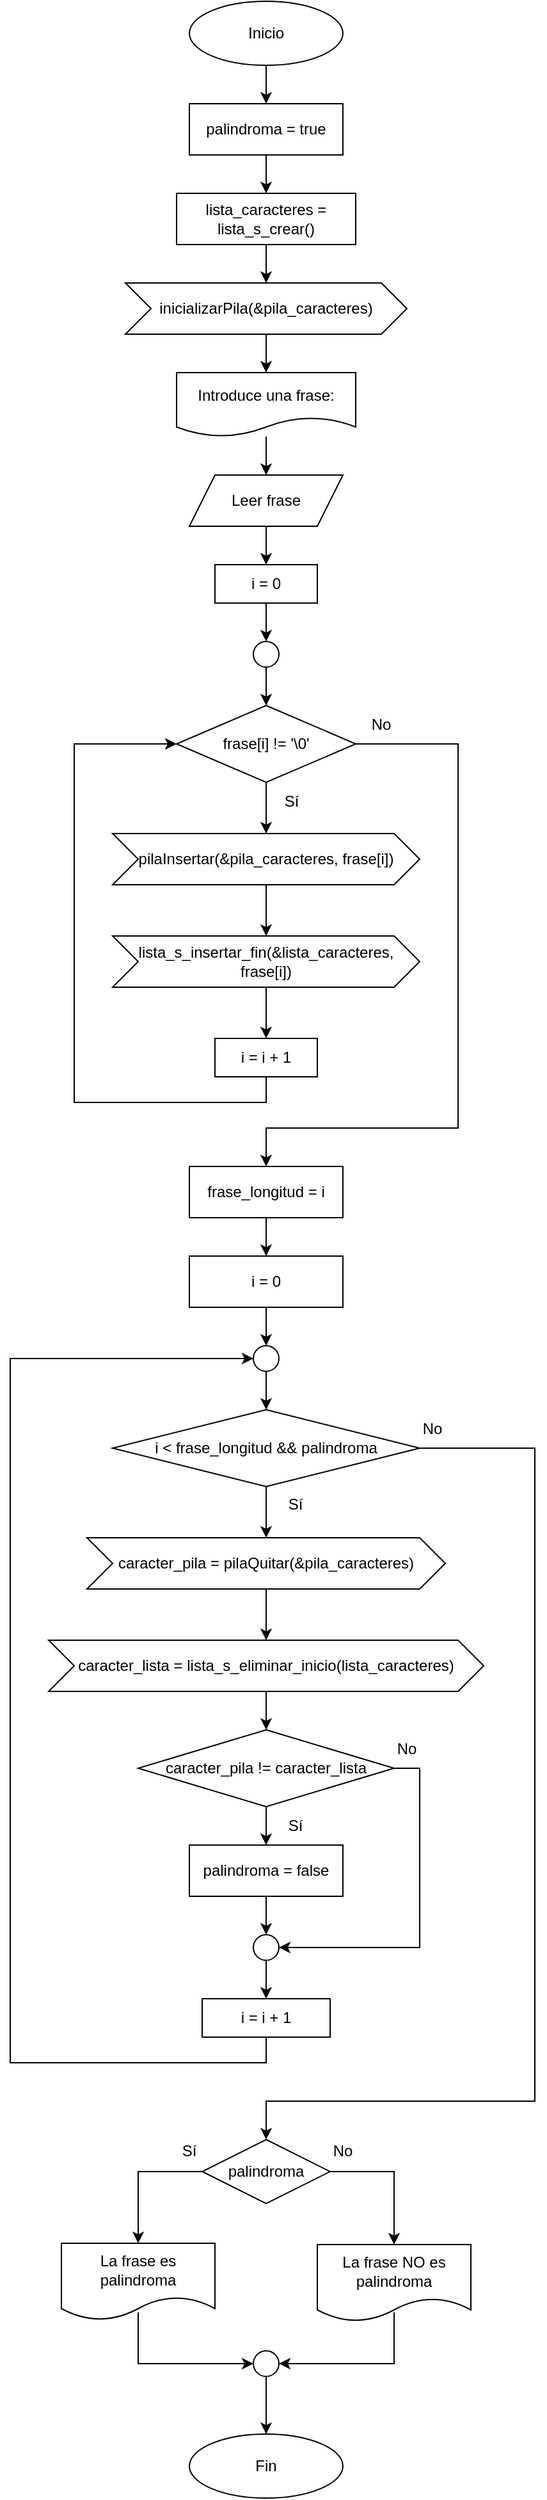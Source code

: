 <mxfile version="26.0.16">
  <diagram id="C5RBs43oDa-KdzZeNtuy" name="Page-1">
    <mxGraphModel dx="1707" dy="480" grid="1" gridSize="10" guides="1" tooltips="1" connect="1" arrows="1" fold="1" page="1" pageScale="1" pageWidth="827" pageHeight="1169" math="0" shadow="0">
      <root>
        <mxCell id="WIyWlLk6GJQsqaUBKTNV-0" />
        <mxCell id="WIyWlLk6GJQsqaUBKTNV-1" parent="WIyWlLk6GJQsqaUBKTNV-0" />
        <mxCell id="9-k6hcQuwtIzpMs6rGox-2" style="edgeStyle=orthogonalEdgeStyle;rounded=0;orthogonalLoop=1;jettySize=auto;html=1;exitX=0.5;exitY=1;exitDx=0;exitDy=0;entryX=0.5;entryY=0;entryDx=0;entryDy=0;" edge="1" parent="WIyWlLk6GJQsqaUBKTNV-1" source="9-k6hcQuwtIzpMs6rGox-0" target="9-k6hcQuwtIzpMs6rGox-1">
          <mxGeometry relative="1" as="geometry" />
        </mxCell>
        <mxCell id="9-k6hcQuwtIzpMs6rGox-0" value="Inicio" style="ellipse;whiteSpace=wrap;html=1;" vertex="1" parent="WIyWlLk6GJQsqaUBKTNV-1">
          <mxGeometry x="120" y="60" width="120" height="50" as="geometry" />
        </mxCell>
        <mxCell id="9-k6hcQuwtIzpMs6rGox-4" style="edgeStyle=orthogonalEdgeStyle;rounded=0;orthogonalLoop=1;jettySize=auto;html=1;exitX=0.5;exitY=1;exitDx=0;exitDy=0;entryX=0.5;entryY=0;entryDx=0;entryDy=0;" edge="1" parent="WIyWlLk6GJQsqaUBKTNV-1" source="9-k6hcQuwtIzpMs6rGox-1" target="9-k6hcQuwtIzpMs6rGox-3">
          <mxGeometry relative="1" as="geometry" />
        </mxCell>
        <mxCell id="9-k6hcQuwtIzpMs6rGox-1" value="palindroma = true" style="rounded=0;whiteSpace=wrap;html=1;" vertex="1" parent="WIyWlLk6GJQsqaUBKTNV-1">
          <mxGeometry x="120" y="140" width="120" height="40" as="geometry" />
        </mxCell>
        <mxCell id="9-k6hcQuwtIzpMs6rGox-8" style="edgeStyle=orthogonalEdgeStyle;rounded=0;orthogonalLoop=1;jettySize=auto;html=1;exitX=0.5;exitY=1;exitDx=0;exitDy=0;entryX=0.5;entryY=0;entryDx=0;entryDy=0;" edge="1" parent="WIyWlLk6GJQsqaUBKTNV-1" source="9-k6hcQuwtIzpMs6rGox-3" target="9-k6hcQuwtIzpMs6rGox-7">
          <mxGeometry relative="1" as="geometry" />
        </mxCell>
        <mxCell id="9-k6hcQuwtIzpMs6rGox-3" value="lista_caracteres = lista_s_crear()" style="rounded=0;whiteSpace=wrap;html=1;" vertex="1" parent="WIyWlLk6GJQsqaUBKTNV-1">
          <mxGeometry x="110" y="210" width="140" height="40" as="geometry" />
        </mxCell>
        <mxCell id="9-k6hcQuwtIzpMs6rGox-14" style="edgeStyle=orthogonalEdgeStyle;rounded=0;orthogonalLoop=1;jettySize=auto;html=1;exitX=0.5;exitY=1;exitDx=0;exitDy=0;" edge="1" parent="WIyWlLk6GJQsqaUBKTNV-1" source="9-k6hcQuwtIzpMs6rGox-7" target="9-k6hcQuwtIzpMs6rGox-12">
          <mxGeometry relative="1" as="geometry" />
        </mxCell>
        <mxCell id="9-k6hcQuwtIzpMs6rGox-7" value="inicializarPila(&amp;amp;pila_caracteres)" style="shape=step;perimeter=stepPerimeter;whiteSpace=wrap;html=1;fixedSize=1;" vertex="1" parent="WIyWlLk6GJQsqaUBKTNV-1">
          <mxGeometry x="70" y="280" width="220" height="40" as="geometry" />
        </mxCell>
        <mxCell id="9-k6hcQuwtIzpMs6rGox-19" style="edgeStyle=orthogonalEdgeStyle;rounded=0;orthogonalLoop=1;jettySize=auto;html=1;exitX=0.5;exitY=1;exitDx=0;exitDy=0;entryX=0.5;entryY=0;entryDx=0;entryDy=0;" edge="1" parent="WIyWlLk6GJQsqaUBKTNV-1" source="9-k6hcQuwtIzpMs6rGox-11" target="9-k6hcQuwtIzpMs6rGox-18">
          <mxGeometry relative="1" as="geometry" />
        </mxCell>
        <mxCell id="9-k6hcQuwtIzpMs6rGox-11" value="Leer frase" style="shape=parallelogram;perimeter=parallelogramPerimeter;whiteSpace=wrap;html=1;fixedSize=1;" vertex="1" parent="WIyWlLk6GJQsqaUBKTNV-1">
          <mxGeometry x="120" y="430" width="120" height="40" as="geometry" />
        </mxCell>
        <mxCell id="9-k6hcQuwtIzpMs6rGox-16" style="edgeStyle=orthogonalEdgeStyle;rounded=0;orthogonalLoop=1;jettySize=auto;html=1;entryX=0.5;entryY=0;entryDx=0;entryDy=0;" edge="1" parent="WIyWlLk6GJQsqaUBKTNV-1" source="9-k6hcQuwtIzpMs6rGox-12" target="9-k6hcQuwtIzpMs6rGox-11">
          <mxGeometry relative="1" as="geometry" />
        </mxCell>
        <mxCell id="9-k6hcQuwtIzpMs6rGox-12" value="Introduce una frase:" style="shape=document;whiteSpace=wrap;html=1;boundedLbl=1;" vertex="1" parent="WIyWlLk6GJQsqaUBKTNV-1">
          <mxGeometry x="110" y="350" width="140" height="50" as="geometry" />
        </mxCell>
        <mxCell id="9-k6hcQuwtIzpMs6rGox-28" style="edgeStyle=orthogonalEdgeStyle;rounded=0;orthogonalLoop=1;jettySize=auto;html=1;exitX=0.5;exitY=1;exitDx=0;exitDy=0;entryX=0.5;entryY=0;entryDx=0;entryDy=0;" edge="1" parent="WIyWlLk6GJQsqaUBKTNV-1" source="9-k6hcQuwtIzpMs6rGox-17" target="9-k6hcQuwtIzpMs6rGox-22">
          <mxGeometry relative="1" as="geometry" />
        </mxCell>
        <mxCell id="9-k6hcQuwtIzpMs6rGox-17" value="" style="ellipse;whiteSpace=wrap;html=1;aspect=fixed;" vertex="1" parent="WIyWlLk6GJQsqaUBKTNV-1">
          <mxGeometry x="170" y="560" width="20" height="20" as="geometry" />
        </mxCell>
        <mxCell id="9-k6hcQuwtIzpMs6rGox-21" style="edgeStyle=orthogonalEdgeStyle;rounded=0;orthogonalLoop=1;jettySize=auto;html=1;exitX=0.5;exitY=1;exitDx=0;exitDy=0;entryX=0.5;entryY=0;entryDx=0;entryDy=0;" edge="1" parent="WIyWlLk6GJQsqaUBKTNV-1" source="9-k6hcQuwtIzpMs6rGox-18" target="9-k6hcQuwtIzpMs6rGox-17">
          <mxGeometry relative="1" as="geometry" />
        </mxCell>
        <mxCell id="9-k6hcQuwtIzpMs6rGox-18" value="i = 0" style="rounded=0;whiteSpace=wrap;html=1;" vertex="1" parent="WIyWlLk6GJQsqaUBKTNV-1">
          <mxGeometry x="140" y="500" width="80" height="30" as="geometry" />
        </mxCell>
        <mxCell id="9-k6hcQuwtIzpMs6rGox-25" style="edgeStyle=orthogonalEdgeStyle;rounded=0;orthogonalLoop=1;jettySize=auto;html=1;exitX=0.5;exitY=1;exitDx=0;exitDy=0;entryX=0.5;entryY=0;entryDx=0;entryDy=0;" edge="1" parent="WIyWlLk6GJQsqaUBKTNV-1" source="9-k6hcQuwtIzpMs6rGox-22" target="9-k6hcQuwtIzpMs6rGox-24">
          <mxGeometry relative="1" as="geometry" />
        </mxCell>
        <mxCell id="9-k6hcQuwtIzpMs6rGox-22" value="frase[i] != &#39;\0&#39;" style="rhombus;whiteSpace=wrap;html=1;" vertex="1" parent="WIyWlLk6GJQsqaUBKTNV-1">
          <mxGeometry x="110" y="610" width="140" height="60" as="geometry" />
        </mxCell>
        <mxCell id="9-k6hcQuwtIzpMs6rGox-27" value="" style="edgeStyle=orthogonalEdgeStyle;rounded=0;orthogonalLoop=1;jettySize=auto;html=1;" edge="1" parent="WIyWlLk6GJQsqaUBKTNV-1" source="9-k6hcQuwtIzpMs6rGox-24" target="9-k6hcQuwtIzpMs6rGox-26">
          <mxGeometry relative="1" as="geometry" />
        </mxCell>
        <mxCell id="9-k6hcQuwtIzpMs6rGox-24" value="pilaInsertar(&amp;amp;pila_caracteres, frase[i])" style="shape=step;perimeter=stepPerimeter;whiteSpace=wrap;html=1;fixedSize=1;" vertex="1" parent="WIyWlLk6GJQsqaUBKTNV-1">
          <mxGeometry x="60" y="710" width="240" height="40" as="geometry" />
        </mxCell>
        <mxCell id="9-k6hcQuwtIzpMs6rGox-30" value="" style="edgeStyle=orthogonalEdgeStyle;rounded=0;orthogonalLoop=1;jettySize=auto;html=1;" edge="1" parent="WIyWlLk6GJQsqaUBKTNV-1" source="9-k6hcQuwtIzpMs6rGox-26" target="9-k6hcQuwtIzpMs6rGox-29">
          <mxGeometry relative="1" as="geometry" />
        </mxCell>
        <mxCell id="9-k6hcQuwtIzpMs6rGox-26" value="lista_s_insertar_fin(&amp;amp;lista_caracteres, frase[i])" style="shape=step;perimeter=stepPerimeter;whiteSpace=wrap;html=1;fixedSize=1;" vertex="1" parent="WIyWlLk6GJQsqaUBKTNV-1">
          <mxGeometry x="60" y="790" width="240" height="40" as="geometry" />
        </mxCell>
        <mxCell id="9-k6hcQuwtIzpMs6rGox-31" style="edgeStyle=orthogonalEdgeStyle;rounded=0;orthogonalLoop=1;jettySize=auto;html=1;exitX=0.5;exitY=1;exitDx=0;exitDy=0;entryX=0;entryY=0.5;entryDx=0;entryDy=0;" edge="1" parent="WIyWlLk6GJQsqaUBKTNV-1" source="9-k6hcQuwtIzpMs6rGox-29" target="9-k6hcQuwtIzpMs6rGox-22">
          <mxGeometry relative="1" as="geometry">
            <Array as="points">
              <mxPoint x="180" y="920" />
              <mxPoint x="30" y="920" />
              <mxPoint x="30" y="640" />
            </Array>
          </mxGeometry>
        </mxCell>
        <mxCell id="9-k6hcQuwtIzpMs6rGox-29" value="i = i + 1" style="whiteSpace=wrap;html=1;" vertex="1" parent="WIyWlLk6GJQsqaUBKTNV-1">
          <mxGeometry x="140" y="870" width="80" height="30" as="geometry" />
        </mxCell>
        <mxCell id="9-k6hcQuwtIzpMs6rGox-32" value="Sí" style="text;html=1;align=center;verticalAlign=middle;whiteSpace=wrap;rounded=0;" vertex="1" parent="WIyWlLk6GJQsqaUBKTNV-1">
          <mxGeometry x="170" y="670" width="60" height="30" as="geometry" />
        </mxCell>
        <mxCell id="9-k6hcQuwtIzpMs6rGox-35" style="edgeStyle=orthogonalEdgeStyle;rounded=0;orthogonalLoop=1;jettySize=auto;html=1;exitX=1;exitY=0.5;exitDx=0;exitDy=0;entryX=0.5;entryY=0;entryDx=0;entryDy=0;" edge="1" parent="WIyWlLk6GJQsqaUBKTNV-1" source="9-k6hcQuwtIzpMs6rGox-22" target="9-k6hcQuwtIzpMs6rGox-34">
          <mxGeometry relative="1" as="geometry">
            <Array as="points">
              <mxPoint x="330" y="640" />
              <mxPoint x="330" y="940" />
              <mxPoint x="180" y="940" />
            </Array>
          </mxGeometry>
        </mxCell>
        <mxCell id="9-k6hcQuwtIzpMs6rGox-33" value="No" style="text;html=1;align=center;verticalAlign=middle;whiteSpace=wrap;rounded=0;" vertex="1" parent="WIyWlLk6GJQsqaUBKTNV-1">
          <mxGeometry x="240" y="610" width="60" height="30" as="geometry" />
        </mxCell>
        <mxCell id="9-k6hcQuwtIzpMs6rGox-37" value="" style="edgeStyle=orthogonalEdgeStyle;rounded=0;orthogonalLoop=1;jettySize=auto;html=1;" edge="1" parent="WIyWlLk6GJQsqaUBKTNV-1" source="9-k6hcQuwtIzpMs6rGox-34" target="9-k6hcQuwtIzpMs6rGox-36">
          <mxGeometry relative="1" as="geometry" />
        </mxCell>
        <mxCell id="9-k6hcQuwtIzpMs6rGox-34" value="frase_longitud = i" style="rounded=0;whiteSpace=wrap;html=1;" vertex="1" parent="WIyWlLk6GJQsqaUBKTNV-1">
          <mxGeometry x="120" y="970" width="120" height="40" as="geometry" />
        </mxCell>
        <mxCell id="9-k6hcQuwtIzpMs6rGox-39" style="edgeStyle=orthogonalEdgeStyle;rounded=0;orthogonalLoop=1;jettySize=auto;html=1;exitX=0.5;exitY=1;exitDx=0;exitDy=0;entryX=0.5;entryY=0;entryDx=0;entryDy=0;" edge="1" parent="WIyWlLk6GJQsqaUBKTNV-1" source="9-k6hcQuwtIzpMs6rGox-36" target="9-k6hcQuwtIzpMs6rGox-38">
          <mxGeometry relative="1" as="geometry" />
        </mxCell>
        <mxCell id="9-k6hcQuwtIzpMs6rGox-36" value="i = 0" style="rounded=0;whiteSpace=wrap;html=1;" vertex="1" parent="WIyWlLk6GJQsqaUBKTNV-1">
          <mxGeometry x="120" y="1040" width="120" height="40" as="geometry" />
        </mxCell>
        <mxCell id="9-k6hcQuwtIzpMs6rGox-41" style="edgeStyle=orthogonalEdgeStyle;rounded=0;orthogonalLoop=1;jettySize=auto;html=1;exitX=0.5;exitY=1;exitDx=0;exitDy=0;entryX=0.5;entryY=0;entryDx=0;entryDy=0;" edge="1" parent="WIyWlLk6GJQsqaUBKTNV-1" source="9-k6hcQuwtIzpMs6rGox-38" target="9-k6hcQuwtIzpMs6rGox-40">
          <mxGeometry relative="1" as="geometry" />
        </mxCell>
        <mxCell id="9-k6hcQuwtIzpMs6rGox-38" value="" style="ellipse;whiteSpace=wrap;html=1;aspect=fixed;" vertex="1" parent="WIyWlLk6GJQsqaUBKTNV-1">
          <mxGeometry x="170" y="1110" width="20" height="20" as="geometry" />
        </mxCell>
        <mxCell id="9-k6hcQuwtIzpMs6rGox-46" style="edgeStyle=orthogonalEdgeStyle;rounded=0;orthogonalLoop=1;jettySize=auto;html=1;exitX=0.5;exitY=1;exitDx=0;exitDy=0;entryX=0.5;entryY=0;entryDx=0;entryDy=0;" edge="1" parent="WIyWlLk6GJQsqaUBKTNV-1" source="9-k6hcQuwtIzpMs6rGox-40" target="9-k6hcQuwtIzpMs6rGox-45">
          <mxGeometry relative="1" as="geometry" />
        </mxCell>
        <mxCell id="9-k6hcQuwtIzpMs6rGox-62" style="edgeStyle=orthogonalEdgeStyle;rounded=0;orthogonalLoop=1;jettySize=auto;html=1;exitX=1;exitY=0.5;exitDx=0;exitDy=0;entryX=0.5;entryY=0;entryDx=0;entryDy=0;" edge="1" parent="WIyWlLk6GJQsqaUBKTNV-1" source="9-k6hcQuwtIzpMs6rGox-40" target="9-k6hcQuwtIzpMs6rGox-61">
          <mxGeometry relative="1" as="geometry">
            <Array as="points">
              <mxPoint x="390" y="1190" />
              <mxPoint x="390" y="1700" />
              <mxPoint x="180" y="1700" />
            </Array>
          </mxGeometry>
        </mxCell>
        <mxCell id="9-k6hcQuwtIzpMs6rGox-40" value="i &amp;lt; frase_longitud &amp;amp;&amp;amp; palindroma" style="rhombus;whiteSpace=wrap;html=1;" vertex="1" parent="WIyWlLk6GJQsqaUBKTNV-1">
          <mxGeometry x="60" y="1160" width="240" height="60" as="geometry" />
        </mxCell>
        <mxCell id="9-k6hcQuwtIzpMs6rGox-44" value="Sí" style="text;html=1;align=center;verticalAlign=middle;whiteSpace=wrap;rounded=0;" vertex="1" parent="WIyWlLk6GJQsqaUBKTNV-1">
          <mxGeometry x="173" y="1219" width="60" height="30" as="geometry" />
        </mxCell>
        <mxCell id="9-k6hcQuwtIzpMs6rGox-48" value="" style="edgeStyle=orthogonalEdgeStyle;rounded=0;orthogonalLoop=1;jettySize=auto;html=1;" edge="1" parent="WIyWlLk6GJQsqaUBKTNV-1" source="9-k6hcQuwtIzpMs6rGox-45" target="9-k6hcQuwtIzpMs6rGox-47">
          <mxGeometry relative="1" as="geometry" />
        </mxCell>
        <mxCell id="9-k6hcQuwtIzpMs6rGox-45" value="&lt;div style=&quot;line-height: 19px; white-space: pre;&quot;&gt;&lt;font face=&quot;Helvetica&quot; style=&quot;color: rgb(0, 0, 0); line-height: 120%;&quot;&gt;caracter_pila = pilaQuitar(&amp;amp;pila_caracteres)&lt;/font&gt;&lt;/div&gt;" style="shape=step;perimeter=stepPerimeter;whiteSpace=wrap;html=1;fixedSize=1;" vertex="1" parent="WIyWlLk6GJQsqaUBKTNV-1">
          <mxGeometry x="40" y="1260" width="280" height="40" as="geometry" />
        </mxCell>
        <mxCell id="9-k6hcQuwtIzpMs6rGox-50" style="edgeStyle=orthogonalEdgeStyle;rounded=0;orthogonalLoop=1;jettySize=auto;html=1;exitX=0.5;exitY=1;exitDx=0;exitDy=0;entryX=0.5;entryY=0;entryDx=0;entryDy=0;" edge="1" parent="WIyWlLk6GJQsqaUBKTNV-1" source="9-k6hcQuwtIzpMs6rGox-47" target="9-k6hcQuwtIzpMs6rGox-49">
          <mxGeometry relative="1" as="geometry" />
        </mxCell>
        <mxCell id="9-k6hcQuwtIzpMs6rGox-47" value="&lt;div style=&quot;line-height: 19px; white-space: pre;&quot;&gt;&lt;div style=&quot;line-height: 19px;&quot;&gt;&lt;span&gt;&lt;font style=&quot;color: rgb(0, 0, 0); line-height: 120%;&quot;&gt;caracter_lista = lista_s_eliminar_inicio(lista_caracteres)&lt;/font&gt;&lt;/span&gt;&lt;/div&gt;&lt;/div&gt;" style="shape=step;perimeter=stepPerimeter;whiteSpace=wrap;html=1;fixedSize=1;" vertex="1" parent="WIyWlLk6GJQsqaUBKTNV-1">
          <mxGeometry x="10" y="1340" width="340" height="40" as="geometry" />
        </mxCell>
        <mxCell id="9-k6hcQuwtIzpMs6rGox-52" style="edgeStyle=orthogonalEdgeStyle;rounded=0;orthogonalLoop=1;jettySize=auto;html=1;exitX=0.5;exitY=1;exitDx=0;exitDy=0;entryX=0.5;entryY=0;entryDx=0;entryDy=0;" edge="1" parent="WIyWlLk6GJQsqaUBKTNV-1" source="9-k6hcQuwtIzpMs6rGox-49" target="9-k6hcQuwtIzpMs6rGox-51">
          <mxGeometry relative="1" as="geometry" />
        </mxCell>
        <mxCell id="9-k6hcQuwtIzpMs6rGox-56" style="edgeStyle=orthogonalEdgeStyle;rounded=0;orthogonalLoop=1;jettySize=auto;html=1;exitX=1;exitY=0.5;exitDx=0;exitDy=0;entryX=1;entryY=0.5;entryDx=0;entryDy=0;" edge="1" parent="WIyWlLk6GJQsqaUBKTNV-1" source="9-k6hcQuwtIzpMs6rGox-49" target="9-k6hcQuwtIzpMs6rGox-54">
          <mxGeometry relative="1" as="geometry" />
        </mxCell>
        <mxCell id="9-k6hcQuwtIzpMs6rGox-49" value="caracter_pila != caracter_lista" style="rhombus;whiteSpace=wrap;html=1;" vertex="1" parent="WIyWlLk6GJQsqaUBKTNV-1">
          <mxGeometry x="80" y="1410" width="200" height="60" as="geometry" />
        </mxCell>
        <mxCell id="9-k6hcQuwtIzpMs6rGox-55" style="edgeStyle=orthogonalEdgeStyle;rounded=0;orthogonalLoop=1;jettySize=auto;html=1;exitX=0.5;exitY=1;exitDx=0;exitDy=0;entryX=0.5;entryY=0;entryDx=0;entryDy=0;" edge="1" parent="WIyWlLk6GJQsqaUBKTNV-1" source="9-k6hcQuwtIzpMs6rGox-51" target="9-k6hcQuwtIzpMs6rGox-54">
          <mxGeometry relative="1" as="geometry" />
        </mxCell>
        <mxCell id="9-k6hcQuwtIzpMs6rGox-51" value="palindroma = false" style="rounded=0;whiteSpace=wrap;html=1;" vertex="1" parent="WIyWlLk6GJQsqaUBKTNV-1">
          <mxGeometry x="120" y="1500" width="120" height="40" as="geometry" />
        </mxCell>
        <mxCell id="9-k6hcQuwtIzpMs6rGox-53" value="Sí" style="text;html=1;align=center;verticalAlign=middle;whiteSpace=wrap;rounded=0;" vertex="1" parent="WIyWlLk6GJQsqaUBKTNV-1">
          <mxGeometry x="173" y="1470" width="60" height="30" as="geometry" />
        </mxCell>
        <mxCell id="9-k6hcQuwtIzpMs6rGox-59" value="" style="edgeStyle=orthogonalEdgeStyle;rounded=0;orthogonalLoop=1;jettySize=auto;html=1;" edge="1" parent="WIyWlLk6GJQsqaUBKTNV-1" source="9-k6hcQuwtIzpMs6rGox-54" target="9-k6hcQuwtIzpMs6rGox-58">
          <mxGeometry relative="1" as="geometry" />
        </mxCell>
        <mxCell id="9-k6hcQuwtIzpMs6rGox-54" value="" style="ellipse;whiteSpace=wrap;html=1;aspect=fixed;" vertex="1" parent="WIyWlLk6GJQsqaUBKTNV-1">
          <mxGeometry x="170" y="1570" width="20" height="20" as="geometry" />
        </mxCell>
        <mxCell id="9-k6hcQuwtIzpMs6rGox-57" value="No" style="text;html=1;align=center;verticalAlign=middle;whiteSpace=wrap;rounded=0;" vertex="1" parent="WIyWlLk6GJQsqaUBKTNV-1">
          <mxGeometry x="260" y="1410" width="60" height="30" as="geometry" />
        </mxCell>
        <mxCell id="9-k6hcQuwtIzpMs6rGox-60" style="edgeStyle=orthogonalEdgeStyle;rounded=0;orthogonalLoop=1;jettySize=auto;html=1;exitX=0.5;exitY=1;exitDx=0;exitDy=0;entryX=0;entryY=0.5;entryDx=0;entryDy=0;" edge="1" parent="WIyWlLk6GJQsqaUBKTNV-1" source="9-k6hcQuwtIzpMs6rGox-58" target="9-k6hcQuwtIzpMs6rGox-38">
          <mxGeometry relative="1" as="geometry">
            <Array as="points">
              <mxPoint x="180" y="1670" />
              <mxPoint x="-20" y="1670" />
              <mxPoint x="-20" y="1120" />
            </Array>
          </mxGeometry>
        </mxCell>
        <mxCell id="9-k6hcQuwtIzpMs6rGox-58" value="i = i + 1" style="whiteSpace=wrap;html=1;" vertex="1" parent="WIyWlLk6GJQsqaUBKTNV-1">
          <mxGeometry x="130" y="1620" width="100" height="30" as="geometry" />
        </mxCell>
        <mxCell id="9-k6hcQuwtIzpMs6rGox-67" style="edgeStyle=orthogonalEdgeStyle;rounded=0;orthogonalLoop=1;jettySize=auto;html=1;exitX=0;exitY=0.5;exitDx=0;exitDy=0;entryX=0.5;entryY=0;entryDx=0;entryDy=0;" edge="1" parent="WIyWlLk6GJQsqaUBKTNV-1" source="9-k6hcQuwtIzpMs6rGox-61" target="9-k6hcQuwtIzpMs6rGox-65">
          <mxGeometry relative="1" as="geometry" />
        </mxCell>
        <mxCell id="9-k6hcQuwtIzpMs6rGox-68" style="edgeStyle=orthogonalEdgeStyle;rounded=0;orthogonalLoop=1;jettySize=auto;html=1;exitX=1;exitY=0.5;exitDx=0;exitDy=0;entryX=0.5;entryY=0;entryDx=0;entryDy=0;" edge="1" parent="WIyWlLk6GJQsqaUBKTNV-1" source="9-k6hcQuwtIzpMs6rGox-61" target="9-k6hcQuwtIzpMs6rGox-66">
          <mxGeometry relative="1" as="geometry" />
        </mxCell>
        <mxCell id="9-k6hcQuwtIzpMs6rGox-61" value="palindroma" style="rhombus;whiteSpace=wrap;html=1;" vertex="1" parent="WIyWlLk6GJQsqaUBKTNV-1">
          <mxGeometry x="130" y="1730" width="100" height="50" as="geometry" />
        </mxCell>
        <mxCell id="9-k6hcQuwtIzpMs6rGox-63" value="No" style="text;html=1;align=center;verticalAlign=middle;whiteSpace=wrap;rounded=0;" vertex="1" parent="WIyWlLk6GJQsqaUBKTNV-1">
          <mxGeometry x="280" y="1160" width="60" height="30" as="geometry" />
        </mxCell>
        <mxCell id="9-k6hcQuwtIzpMs6rGox-72" style="edgeStyle=orthogonalEdgeStyle;rounded=0;orthogonalLoop=1;jettySize=auto;html=1;entryX=0;entryY=0.5;entryDx=0;entryDy=0;" edge="1" parent="WIyWlLk6GJQsqaUBKTNV-1" target="9-k6hcQuwtIzpMs6rGox-71">
          <mxGeometry relative="1" as="geometry">
            <mxPoint x="80" y="1865" as="sourcePoint" />
            <Array as="points">
              <mxPoint x="80" y="1905" />
            </Array>
          </mxGeometry>
        </mxCell>
        <mxCell id="9-k6hcQuwtIzpMs6rGox-65" value="La frase es palindroma" style="shape=document;whiteSpace=wrap;html=1;boundedLbl=1;" vertex="1" parent="WIyWlLk6GJQsqaUBKTNV-1">
          <mxGeometry x="20" y="1811" width="120" height="60" as="geometry" />
        </mxCell>
        <mxCell id="9-k6hcQuwtIzpMs6rGox-73" style="edgeStyle=orthogonalEdgeStyle;rounded=0;orthogonalLoop=1;jettySize=auto;html=1;entryX=1;entryY=0.5;entryDx=0;entryDy=0;" edge="1" parent="WIyWlLk6GJQsqaUBKTNV-1" target="9-k6hcQuwtIzpMs6rGox-71">
          <mxGeometry relative="1" as="geometry">
            <mxPoint x="280" y="1865" as="sourcePoint" />
            <Array as="points">
              <mxPoint x="280" y="1905" />
            </Array>
          </mxGeometry>
        </mxCell>
        <mxCell id="9-k6hcQuwtIzpMs6rGox-66" value="La frase NO es palindroma" style="shape=document;whiteSpace=wrap;html=1;boundedLbl=1;" vertex="1" parent="WIyWlLk6GJQsqaUBKTNV-1">
          <mxGeometry x="220" y="1812" width="120" height="60" as="geometry" />
        </mxCell>
        <mxCell id="9-k6hcQuwtIzpMs6rGox-69" value="Sí" style="text;html=1;align=center;verticalAlign=middle;whiteSpace=wrap;rounded=0;" vertex="1" parent="WIyWlLk6GJQsqaUBKTNV-1">
          <mxGeometry x="90" y="1724" width="60" height="30" as="geometry" />
        </mxCell>
        <mxCell id="9-k6hcQuwtIzpMs6rGox-70" value="No" style="text;html=1;align=center;verticalAlign=middle;whiteSpace=wrap;rounded=0;" vertex="1" parent="WIyWlLk6GJQsqaUBKTNV-1">
          <mxGeometry x="210" y="1724" width="60" height="30" as="geometry" />
        </mxCell>
        <mxCell id="9-k6hcQuwtIzpMs6rGox-75" style="edgeStyle=orthogonalEdgeStyle;rounded=0;orthogonalLoop=1;jettySize=auto;html=1;exitX=0.5;exitY=1;exitDx=0;exitDy=0;entryX=0.5;entryY=0;entryDx=0;entryDy=0;" edge="1" parent="WIyWlLk6GJQsqaUBKTNV-1" source="9-k6hcQuwtIzpMs6rGox-71" target="9-k6hcQuwtIzpMs6rGox-74">
          <mxGeometry relative="1" as="geometry" />
        </mxCell>
        <mxCell id="9-k6hcQuwtIzpMs6rGox-71" value="" style="ellipse;whiteSpace=wrap;html=1;aspect=fixed;" vertex="1" parent="WIyWlLk6GJQsqaUBKTNV-1">
          <mxGeometry x="170" y="1895" width="20" height="20" as="geometry" />
        </mxCell>
        <mxCell id="9-k6hcQuwtIzpMs6rGox-74" value="Fin" style="ellipse;whiteSpace=wrap;html=1;" vertex="1" parent="WIyWlLk6GJQsqaUBKTNV-1">
          <mxGeometry x="120" y="1960" width="120" height="50" as="geometry" />
        </mxCell>
      </root>
    </mxGraphModel>
  </diagram>
</mxfile>
